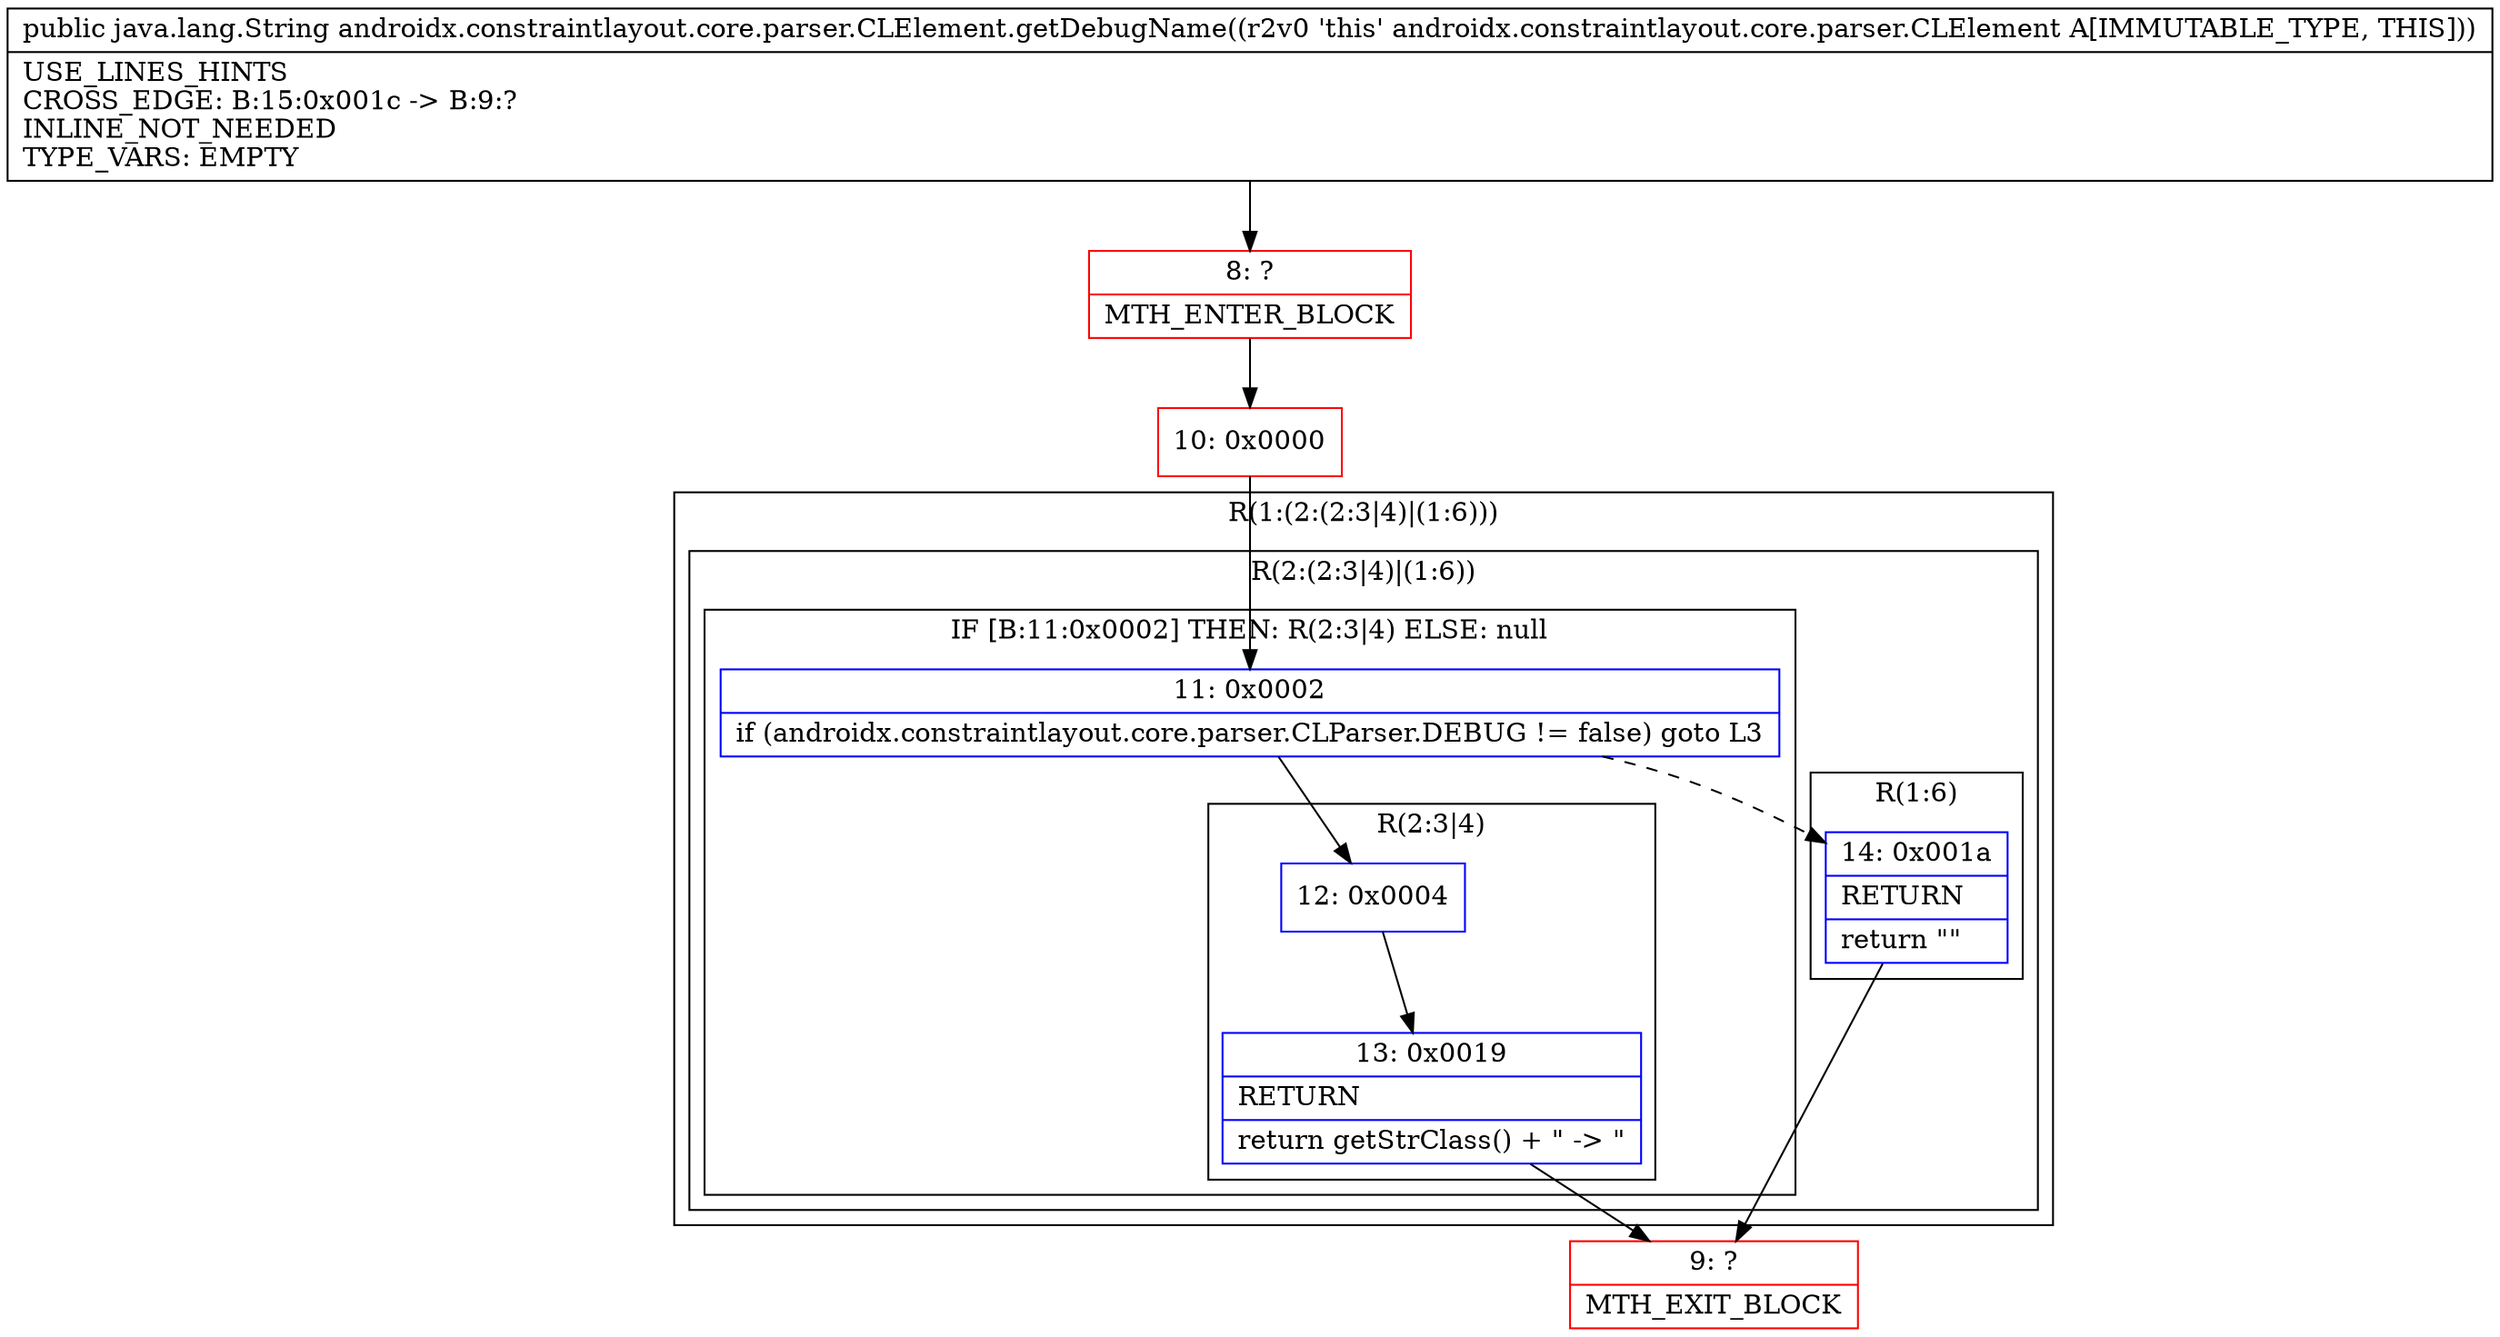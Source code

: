 digraph "CFG forandroidx.constraintlayout.core.parser.CLElement.getDebugName()Ljava\/lang\/String;" {
subgraph cluster_Region_1653654269 {
label = "R(1:(2:(2:3|4)|(1:6)))";
node [shape=record,color=blue];
subgraph cluster_Region_1485349083 {
label = "R(2:(2:3|4)|(1:6))";
node [shape=record,color=blue];
subgraph cluster_IfRegion_764349495 {
label = "IF [B:11:0x0002] THEN: R(2:3|4) ELSE: null";
node [shape=record,color=blue];
Node_11 [shape=record,label="{11\:\ 0x0002|if (androidx.constraintlayout.core.parser.CLParser.DEBUG != false) goto L3\l}"];
subgraph cluster_Region_114749662 {
label = "R(2:3|4)";
node [shape=record,color=blue];
Node_12 [shape=record,label="{12\:\ 0x0004}"];
Node_13 [shape=record,label="{13\:\ 0x0019|RETURN\l|return getStrClass() + \" \-\> \"\l}"];
}
}
subgraph cluster_Region_1656053203 {
label = "R(1:6)";
node [shape=record,color=blue];
Node_14 [shape=record,label="{14\:\ 0x001a|RETURN\l|return \"\"\l}"];
}
}
}
Node_8 [shape=record,color=red,label="{8\:\ ?|MTH_ENTER_BLOCK\l}"];
Node_10 [shape=record,color=red,label="{10\:\ 0x0000}"];
Node_9 [shape=record,color=red,label="{9\:\ ?|MTH_EXIT_BLOCK\l}"];
MethodNode[shape=record,label="{public java.lang.String androidx.constraintlayout.core.parser.CLElement.getDebugName((r2v0 'this' androidx.constraintlayout.core.parser.CLElement A[IMMUTABLE_TYPE, THIS]))  | USE_LINES_HINTS\lCROSS_EDGE: B:15:0x001c \-\> B:9:?\lINLINE_NOT_NEEDED\lTYPE_VARS: EMPTY\l}"];
MethodNode -> Node_8;Node_11 -> Node_12;
Node_11 -> Node_14[style=dashed];
Node_12 -> Node_13;
Node_13 -> Node_9;
Node_14 -> Node_9;
Node_8 -> Node_10;
Node_10 -> Node_11;
}

